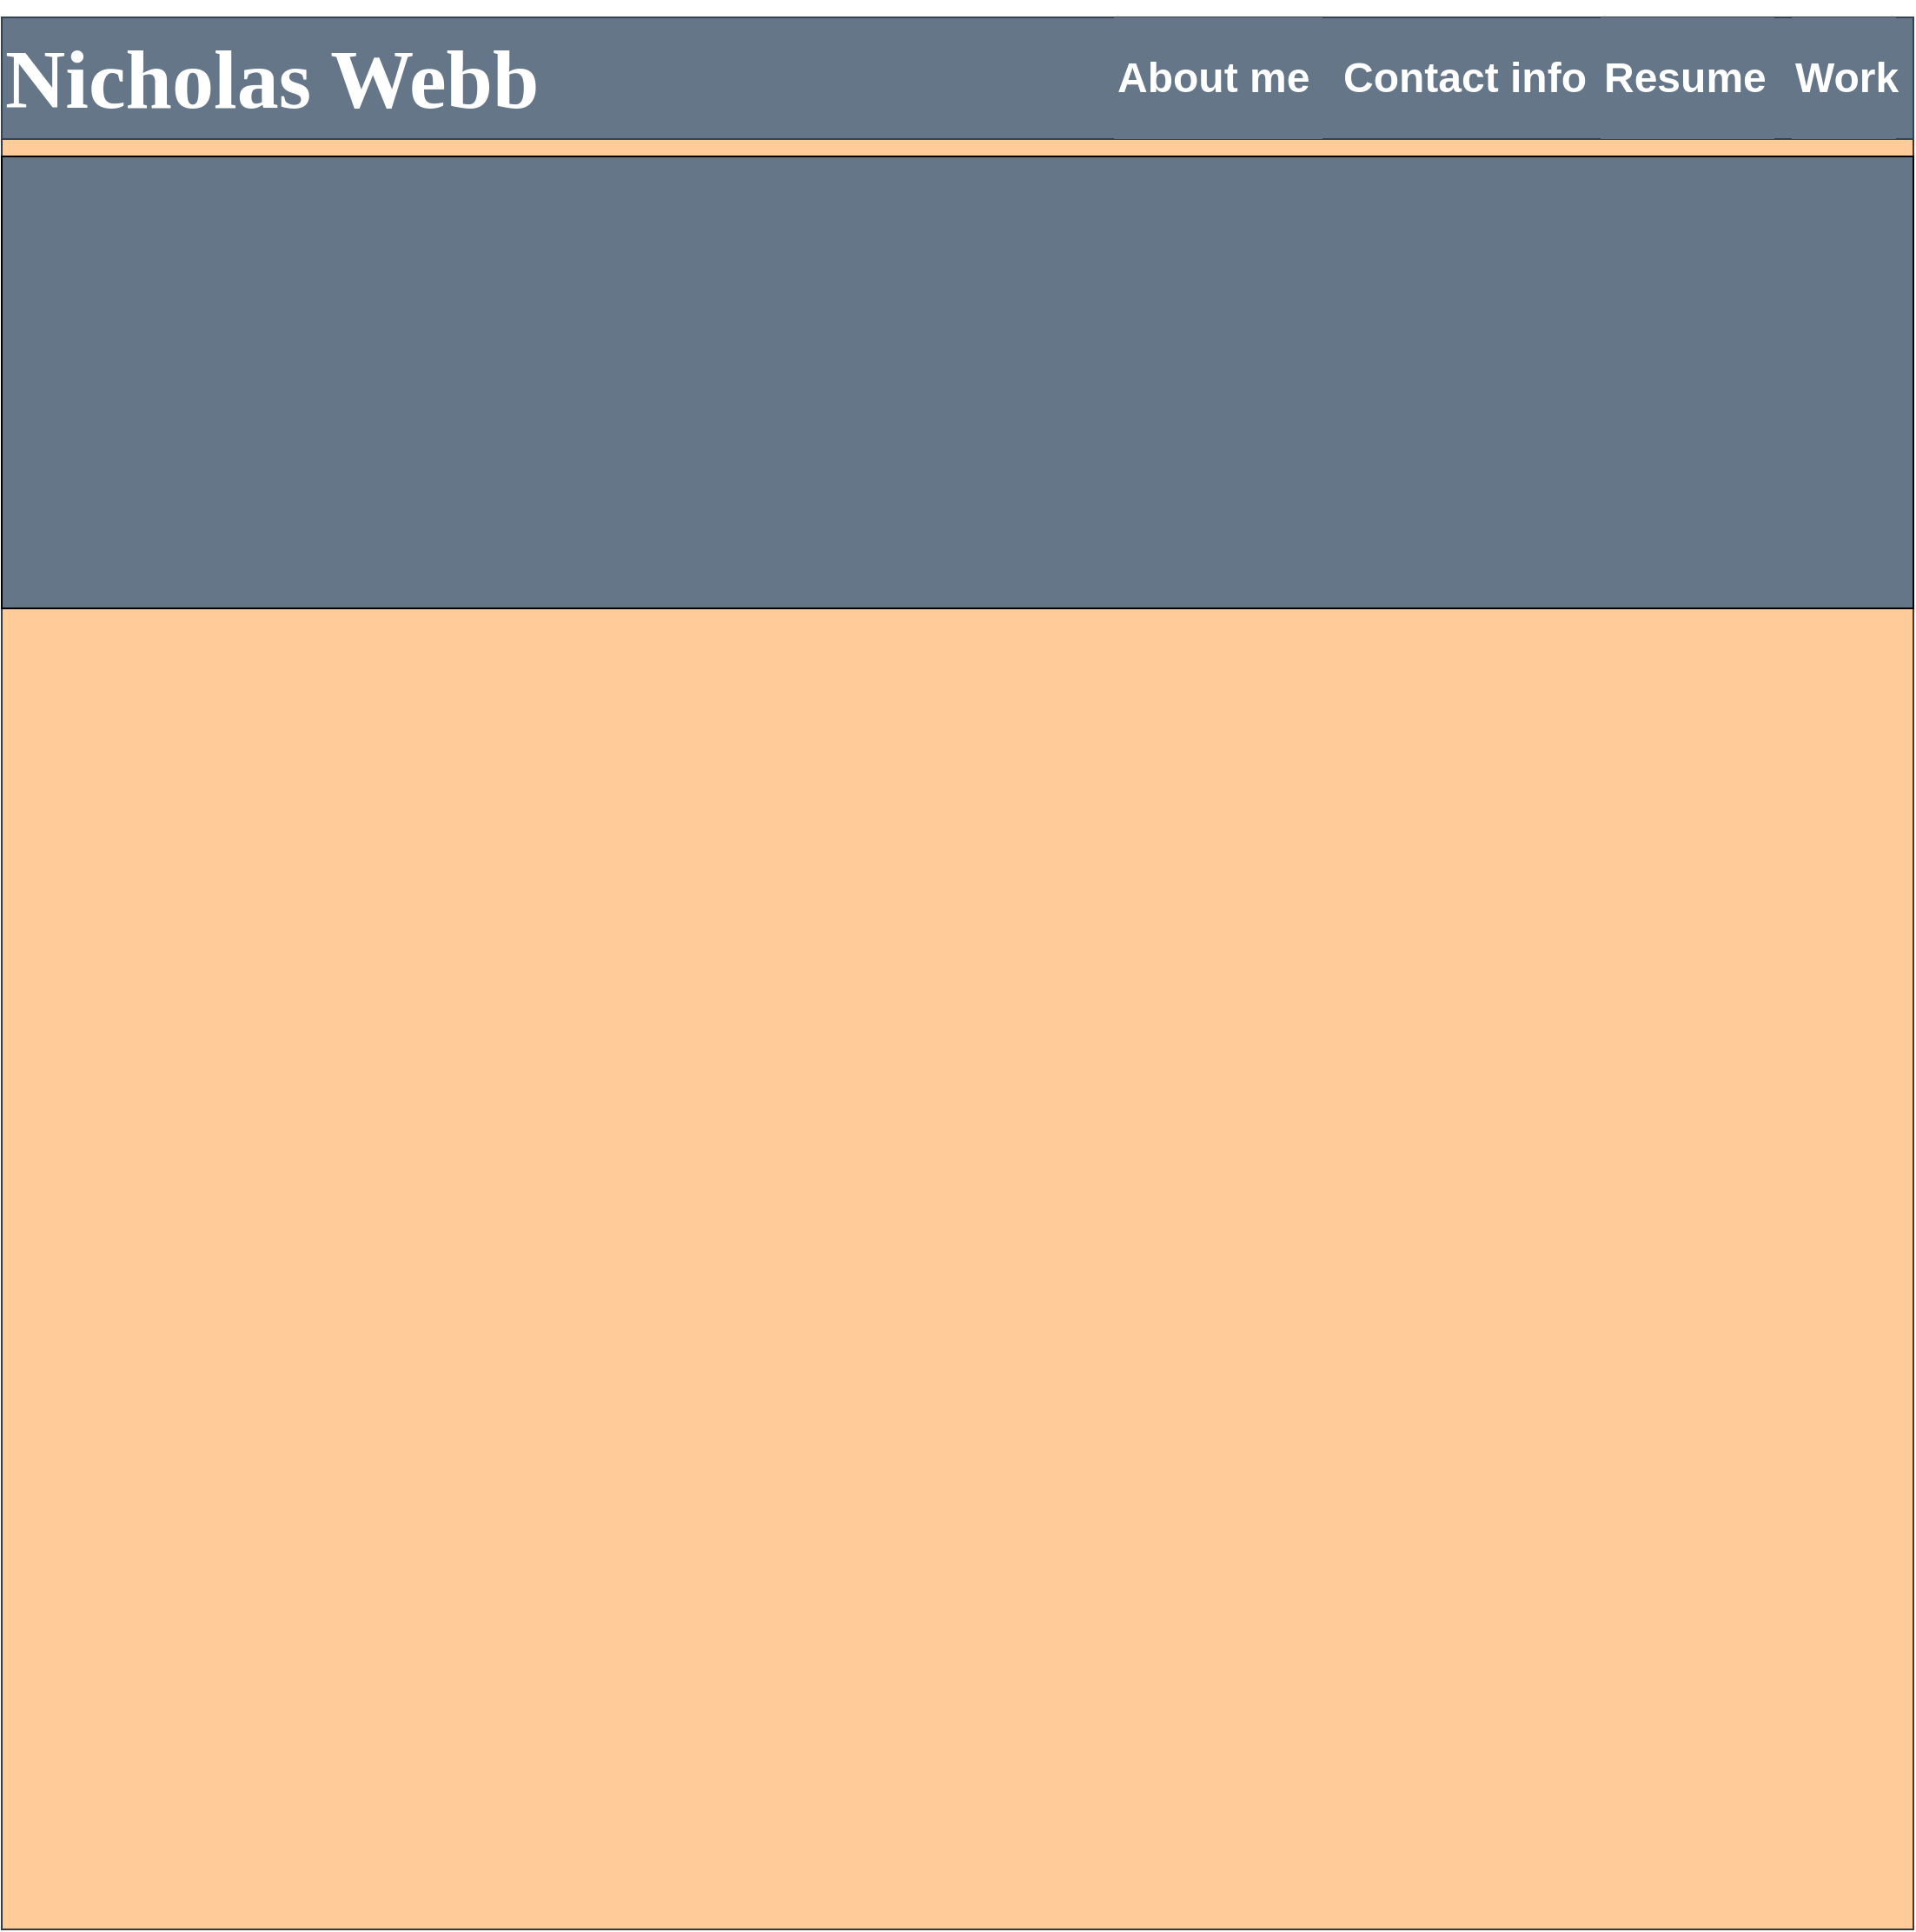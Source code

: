 <mxfile>
    <diagram id="hQACKPNQrgku5QdKCAGj" name="Page-1">
        <mxGraphModel dx="1968" dy="1634" grid="1" gridSize="10" guides="1" tooltips="1" connect="1" arrows="1" fold="1" page="1" pageScale="1" pageWidth="850" pageHeight="1100" math="0" shadow="0">
            <root>
                <mxCell id="0"/>
                <mxCell id="1" parent="0"/>
                <mxCell id="2" value="" style="whiteSpace=wrap;html=1;aspect=fixed;fillColor=#ffcc99;strokeColor=#36393d;" vertex="1" parent="1">
                    <mxGeometry x="-10" width="1100" height="1100" as="geometry"/>
                </mxCell>
                <mxCell id="3" value="&lt;h1&gt;&lt;font face=&quot;Times New Roman&quot; style=&quot;font-size: 48px&quot;&gt;Nicholas Webb&lt;/font&gt;&lt;/h1&gt;" style="rounded=0;whiteSpace=wrap;html=1;fillColor=#647687;strokeColor=#314354;fontColor=#ffffff;align=left;" vertex="1" parent="1">
                    <mxGeometry x="-10" width="1100" height="70" as="geometry"/>
                </mxCell>
                <mxCell id="4" value="&lt;h1&gt;About me&lt;/h1&gt;" style="rounded=0;whiteSpace=wrap;html=1;fillColor=#647687;strokeColor=none;fontColor=#ffffff;align=left;" vertex="1" parent="1">
                    <mxGeometry x="630" width="120" height="70" as="geometry"/>
                </mxCell>
                <mxCell id="5" value="&lt;h1&gt;Contact info&lt;/h1&gt;" style="rounded=0;whiteSpace=wrap;html=1;fillColor=none;strokeColor=none;fontColor=#ffffff;align=left;" vertex="1" parent="1">
                    <mxGeometry x="760" width="160" height="70" as="geometry"/>
                </mxCell>
                <mxCell id="6" value="&lt;h1&gt;Resume&lt;/h1&gt;" style="rounded=0;whiteSpace=wrap;html=1;fillColor=#647687;strokeColor=none;fontColor=#ffffff;align=left;" vertex="1" parent="1">
                    <mxGeometry x="910" width="100" height="70" as="geometry"/>
                </mxCell>
                <mxCell id="7" value="&lt;h1&gt;Work&lt;/h1&gt;" style="rounded=0;whiteSpace=wrap;html=1;fillColor=#647687;strokeColor=none;fontColor=#ffffff;align=left;" vertex="1" parent="1">
                    <mxGeometry x="1020" width="60" height="70" as="geometry"/>
                </mxCell>
                <mxCell id="8" value="" style="rounded=0;whiteSpace=wrap;html=1;fontFamily=Times New Roman;fontSize=48;strokeColor=default;fillColor=#647687;" vertex="1" parent="1">
                    <mxGeometry x="-10" y="80" width="1100" height="260" as="geometry"/>
                </mxCell>
            </root>
        </mxGraphModel>
    </diagram>
</mxfile>